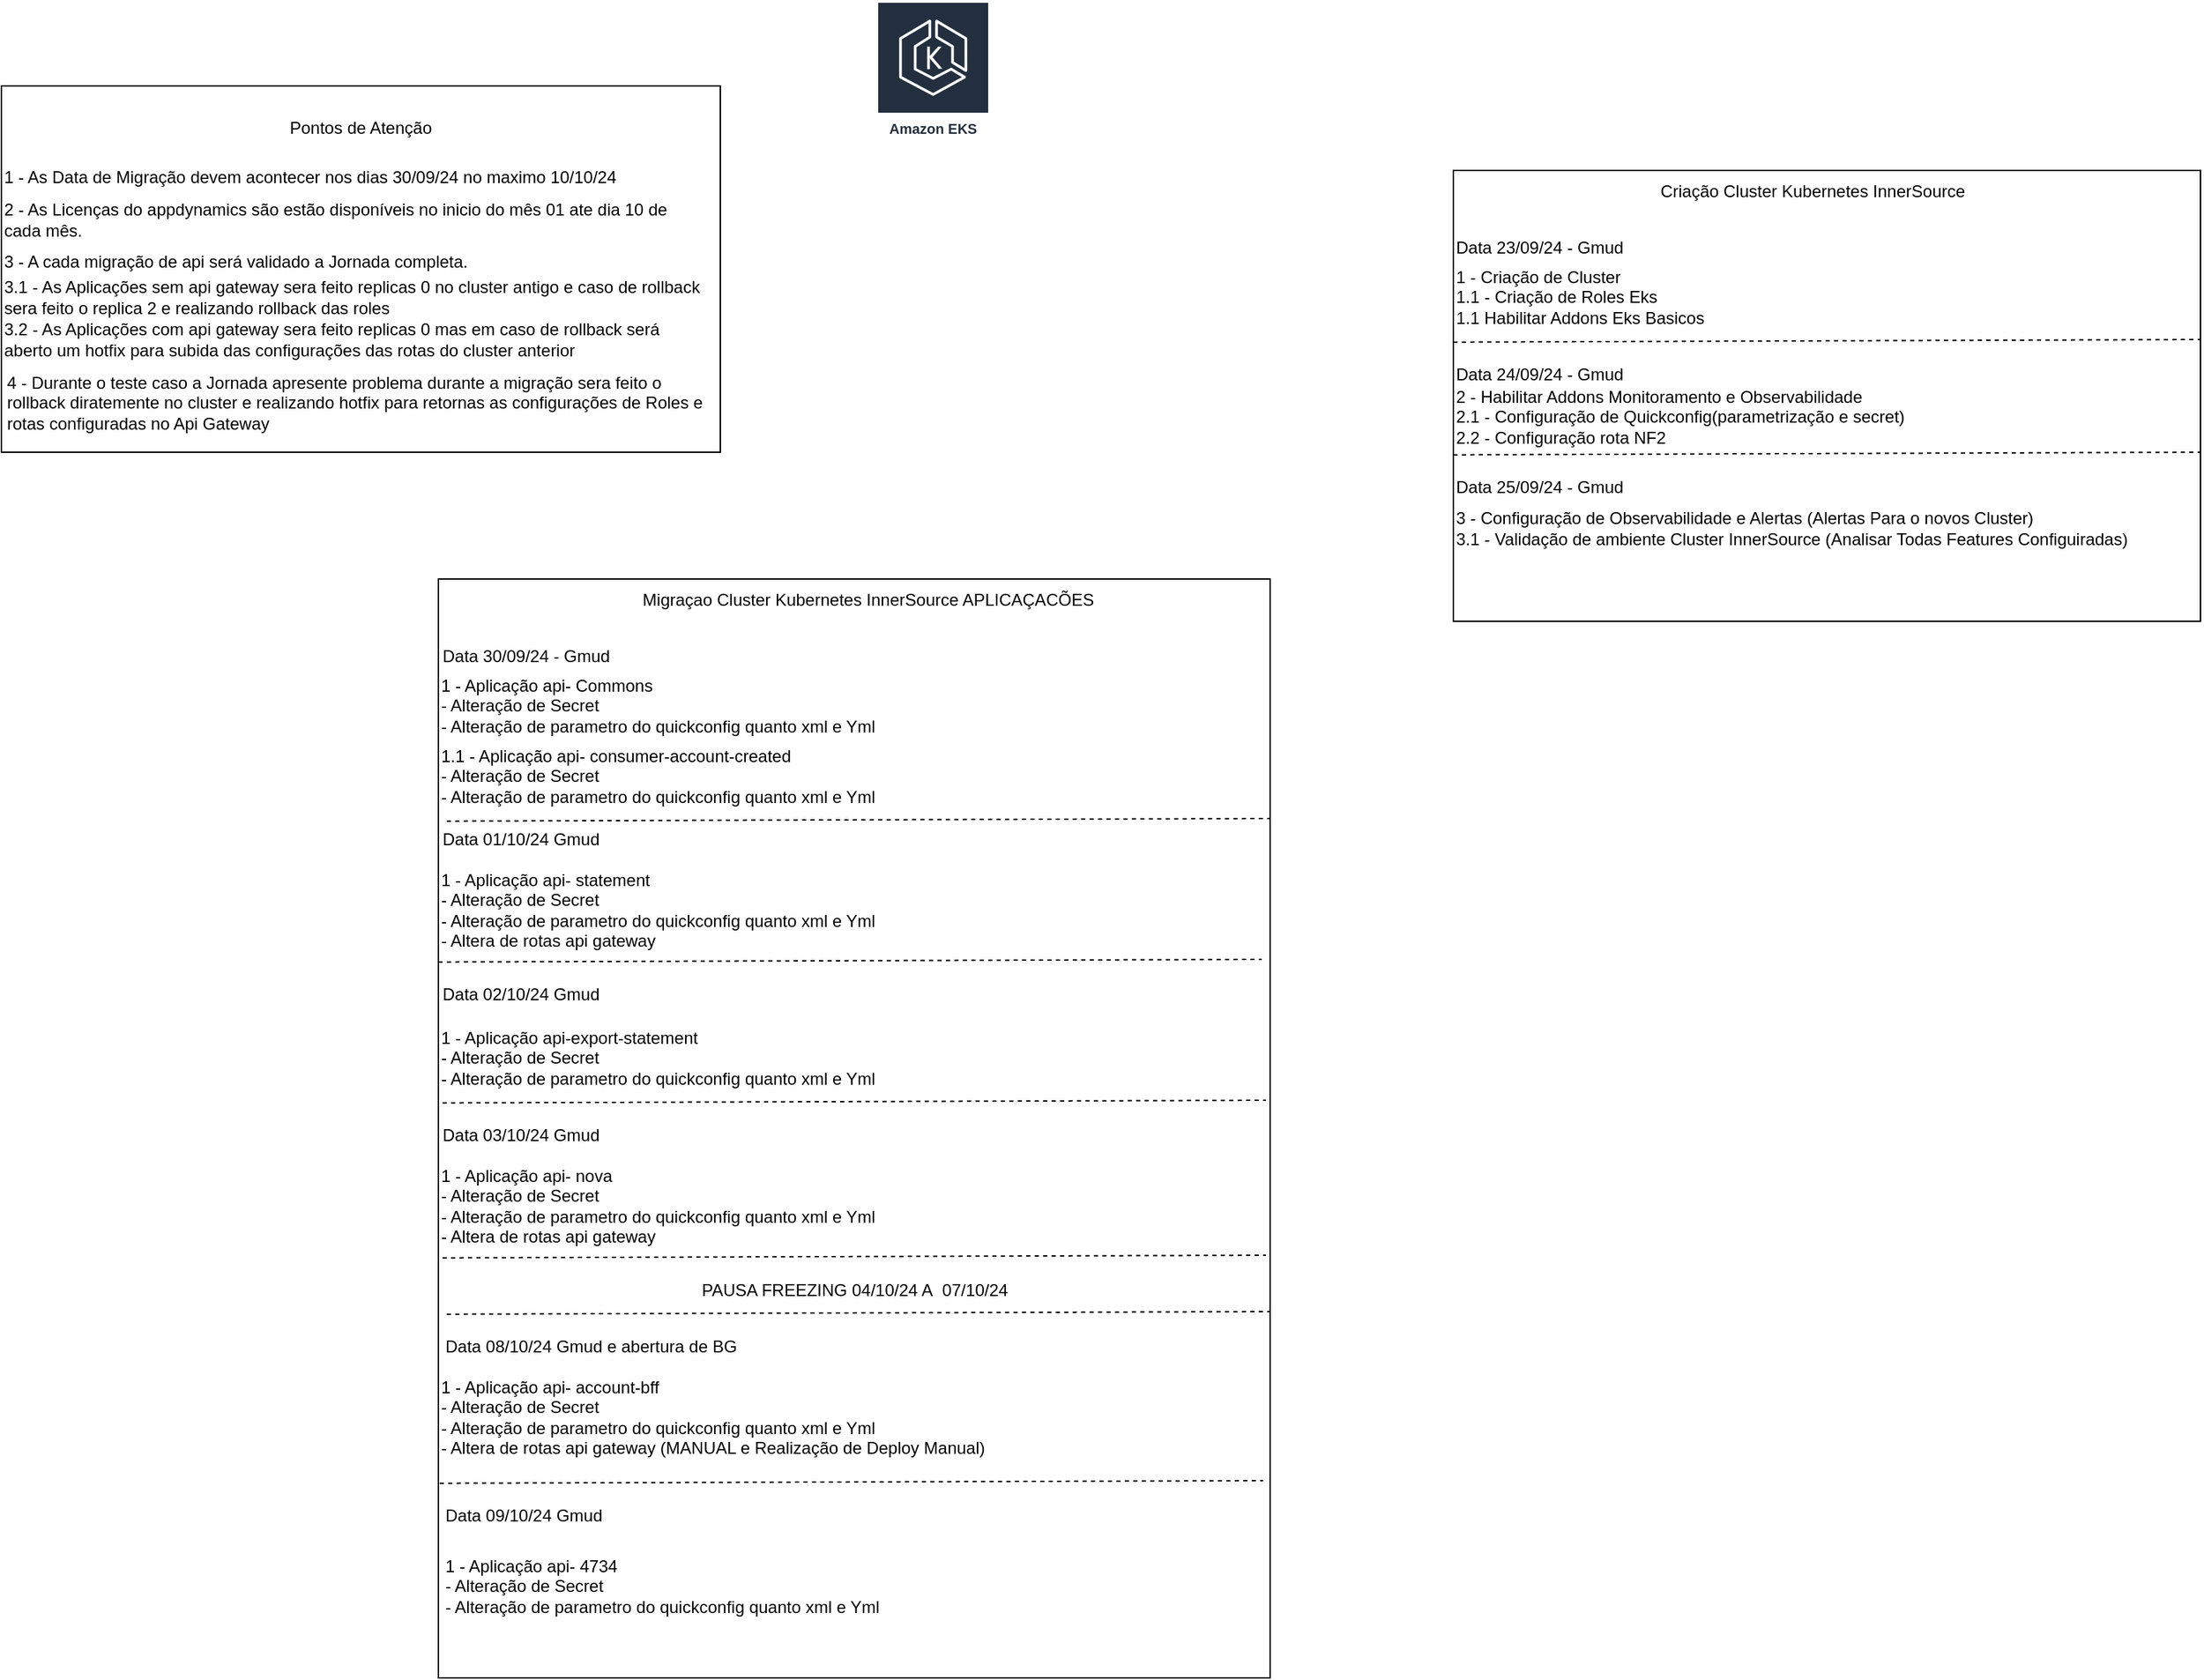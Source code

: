 <mxfile version="24.7.14">
  <diagram name="Página-1" id="I3pmmlBZXCE0Oiy9jYWO">
    <mxGraphModel dx="1877" dy="1691" grid="1" gridSize="10" guides="1" tooltips="1" connect="1" arrows="1" fold="1" page="1" pageScale="1" pageWidth="827" pageHeight="1169" math="0" shadow="0">
      <root>
        <mxCell id="0" />
        <mxCell id="1" parent="0" />
        <mxCell id="749L0UJZ76sSgdRuwirm-2" value="Amazon EKS" style="sketch=0;outlineConnect=0;fontColor=#232F3E;gradientColor=none;strokeColor=#ffffff;fillColor=#232F3E;dashed=0;verticalLabelPosition=middle;verticalAlign=bottom;align=center;html=1;whiteSpace=wrap;fontSize=10;fontStyle=1;spacing=3;shape=mxgraph.aws4.productIcon;prIcon=mxgraph.aws4.eks;" parent="1" vertex="1">
          <mxGeometry x="491" y="-70" width="80" height="100" as="geometry" />
        </mxCell>
        <mxCell id="2CYfJLyTy7LnO7O0X-yu-1" value="" style="rounded=0;whiteSpace=wrap;html=1;" vertex="1" parent="1">
          <mxGeometry x="180" y="340" width="590" height="780" as="geometry" />
        </mxCell>
        <mxCell id="2CYfJLyTy7LnO7O0X-yu-2" value="Migraçao Cluster Kubernetes InnerSource APLICAÇACÕES" style="text;html=1;align=center;verticalAlign=middle;whiteSpace=wrap;rounded=0;" vertex="1" parent="1">
          <mxGeometry x="210" y="340" width="550" height="30" as="geometry" />
        </mxCell>
        <mxCell id="2CYfJLyTy7LnO7O0X-yu-5" value="Data 30/09/24 - Gmud" style="text;html=1;align=left;verticalAlign=middle;whiteSpace=wrap;rounded=0;" vertex="1" parent="1">
          <mxGeometry x="181" y="380" width="390" height="30" as="geometry" />
        </mxCell>
        <mxCell id="2CYfJLyTy7LnO7O0X-yu-6" value="1 - Aplicação api- Commons&lt;div&gt;- Alteração de Secret&lt;/div&gt;&lt;div&gt;- Alteração de parametro do quickconfig quanto xml e Yml&lt;/div&gt;" style="text;html=1;align=left;verticalAlign=middle;whiteSpace=wrap;rounded=0;" vertex="1" parent="1">
          <mxGeometry x="180" y="410" width="580" height="40" as="geometry" />
        </mxCell>
        <mxCell id="2CYfJLyTy7LnO7O0X-yu-7" value="1.1 - Aplicação api- consumer-account-created&lt;div&gt;- Alteração de Secret&lt;/div&gt;&lt;div&gt;- Alteração de parametro do quickconfig quanto xml e Yml&lt;/div&gt;" style="text;html=1;align=left;verticalAlign=middle;whiteSpace=wrap;rounded=0;" vertex="1" parent="1">
          <mxGeometry x="180" y="460" width="580" height="40" as="geometry" />
        </mxCell>
        <mxCell id="2CYfJLyTy7LnO7O0X-yu-10" value="" style="endArrow=none;dashed=1;html=1;rounded=0;exitX=0.006;exitY=0.599;exitDx=0;exitDy=0;exitPerimeter=0;entryX=0.996;entryY=0.596;entryDx=0;entryDy=0;entryPerimeter=0;" edge="1" parent="1">
          <mxGeometry width="50" height="50" relative="1" as="geometry">
            <mxPoint x="185.9" y="511.86" as="sourcePoint" />
            <mxPoint x="770.0" y="510" as="targetPoint" />
          </mxGeometry>
        </mxCell>
        <mxCell id="2CYfJLyTy7LnO7O0X-yu-11" value="Data 01/10/24 Gmud" style="text;html=1;align=left;verticalAlign=middle;whiteSpace=wrap;rounded=0;" vertex="1" parent="1">
          <mxGeometry x="181" y="510" width="390" height="30" as="geometry" />
        </mxCell>
        <mxCell id="2CYfJLyTy7LnO7O0X-yu-12" value="1 - Aplicação api- statement&lt;div&gt;- Alteração de Secret&lt;/div&gt;&lt;div&gt;- Alteração de parametro do quickconfig quanto xml e Yml&lt;br&gt;- Altera de rotas api gateway&amp;nbsp;&lt;/div&gt;" style="text;html=1;align=left;verticalAlign=middle;whiteSpace=wrap;rounded=0;" vertex="1" parent="1">
          <mxGeometry x="180" y="540" width="580" height="70" as="geometry" />
        </mxCell>
        <mxCell id="2CYfJLyTy7LnO7O0X-yu-14" value="" style="endArrow=none;dashed=1;html=1;rounded=0;exitX=0.006;exitY=0.599;exitDx=0;exitDy=0;exitPerimeter=0;entryX=0.996;entryY=0.596;entryDx=0;entryDy=0;entryPerimeter=0;" edge="1" parent="1">
          <mxGeometry width="50" height="50" relative="1" as="geometry">
            <mxPoint x="180.0" y="611.86" as="sourcePoint" />
            <mxPoint x="764.1" y="610" as="targetPoint" />
          </mxGeometry>
        </mxCell>
        <mxCell id="2CYfJLyTy7LnO7O0X-yu-15" value="Data 02/10/24 Gmud" style="text;html=1;align=left;verticalAlign=middle;whiteSpace=wrap;rounded=0;" vertex="1" parent="1">
          <mxGeometry x="181" y="620" width="390" height="30" as="geometry" />
        </mxCell>
        <mxCell id="2CYfJLyTy7LnO7O0X-yu-16" value="1 - Aplicação api-export-statement&lt;div&gt;- Alteração de Secret&lt;/div&gt;&lt;div&gt;- Alteração de parametro do quickconfig quanto xml e Yml&lt;br&gt;&lt;/div&gt;" style="text;html=1;align=left;verticalAlign=middle;whiteSpace=wrap;rounded=0;" vertex="1" parent="1">
          <mxGeometry x="180" y="650" width="580" height="60" as="geometry" />
        </mxCell>
        <mxCell id="2CYfJLyTy7LnO7O0X-yu-17" value="" style="endArrow=none;dashed=1;html=1;rounded=0;exitX=0.006;exitY=0.599;exitDx=0;exitDy=0;exitPerimeter=0;entryX=0.996;entryY=0.596;entryDx=0;entryDy=0;entryPerimeter=0;" edge="1" parent="1">
          <mxGeometry width="50" height="50" relative="1" as="geometry">
            <mxPoint x="182.95" y="711.86" as="sourcePoint" />
            <mxPoint x="767.05" y="710" as="targetPoint" />
          </mxGeometry>
        </mxCell>
        <mxCell id="2CYfJLyTy7LnO7O0X-yu-18" value="Data 03/10/24 Gmud" style="text;html=1;align=left;verticalAlign=middle;whiteSpace=wrap;rounded=0;" vertex="1" parent="1">
          <mxGeometry x="181" y="720" width="390" height="30" as="geometry" />
        </mxCell>
        <mxCell id="2CYfJLyTy7LnO7O0X-yu-19" value="1 - Aplicação api- nova&lt;div&gt;- Alteração de Secret&lt;/div&gt;&lt;div&gt;- Alteração de parametro do quickconfig quanto xml e Yml&lt;br&gt;- Altera de rotas api gateway&amp;nbsp;&lt;/div&gt;" style="text;html=1;align=left;verticalAlign=middle;whiteSpace=wrap;rounded=0;" vertex="1" parent="1">
          <mxGeometry x="180" y="750" width="585" height="70" as="geometry" />
        </mxCell>
        <mxCell id="2CYfJLyTy7LnO7O0X-yu-20" value="" style="endArrow=none;dashed=1;html=1;rounded=0;exitX=0.006;exitY=0.599;exitDx=0;exitDy=0;exitPerimeter=0;entryX=0.996;entryY=0.596;entryDx=0;entryDy=0;entryPerimeter=0;" edge="1" parent="1">
          <mxGeometry width="50" height="50" relative="1" as="geometry">
            <mxPoint x="182.95" y="821.86" as="sourcePoint" />
            <mxPoint x="767.05" y="820" as="targetPoint" />
          </mxGeometry>
        </mxCell>
        <mxCell id="2CYfJLyTy7LnO7O0X-yu-21" value="PAUSA FREEZING 04/10/24 A&amp;nbsp; 07/10/24" style="text;html=1;align=center;verticalAlign=middle;whiteSpace=wrap;rounded=0;" vertex="1" parent="1">
          <mxGeometry x="186" y="830" width="579" height="30" as="geometry" />
        </mxCell>
        <mxCell id="2CYfJLyTy7LnO7O0X-yu-22" value="" style="endArrow=none;dashed=1;html=1;rounded=0;exitX=0.006;exitY=0.599;exitDx=0;exitDy=0;exitPerimeter=0;entryX=0.996;entryY=0.596;entryDx=0;entryDy=0;entryPerimeter=0;" edge="1" parent="1">
          <mxGeometry width="50" height="50" relative="1" as="geometry">
            <mxPoint x="185.9" y="861.86" as="sourcePoint" />
            <mxPoint x="770" y="860" as="targetPoint" />
          </mxGeometry>
        </mxCell>
        <mxCell id="2CYfJLyTy7LnO7O0X-yu-23" value="Data 08/10/24 Gmud e abertura de BG" style="text;html=1;align=left;verticalAlign=middle;whiteSpace=wrap;rounded=0;" vertex="1" parent="1">
          <mxGeometry x="183" y="870" width="390" height="30" as="geometry" />
        </mxCell>
        <mxCell id="2CYfJLyTy7LnO7O0X-yu-24" value="1 - Aplicação api- account-bff&lt;div&gt;- Alteração de Secret&lt;/div&gt;&lt;div&gt;- Alteração de parametro do quickconfig quanto xml e Yml&lt;br&gt;- Altera de rotas api gateway (MANUAL e Realização de Deploy Manual)&lt;/div&gt;" style="text;html=1;align=left;verticalAlign=middle;whiteSpace=wrap;rounded=0;" vertex="1" parent="1">
          <mxGeometry x="180" y="900" width="585" height="70" as="geometry" />
        </mxCell>
        <mxCell id="2CYfJLyTy7LnO7O0X-yu-25" value="" style="endArrow=none;dashed=1;html=1;rounded=0;exitX=0.006;exitY=0.599;exitDx=0;exitDy=0;exitPerimeter=0;entryX=0.996;entryY=0.596;entryDx=0;entryDy=0;entryPerimeter=0;" edge="1" parent="1">
          <mxGeometry width="50" height="50" relative="1" as="geometry">
            <mxPoint x="180.9" y="981.86" as="sourcePoint" />
            <mxPoint x="765" y="980" as="targetPoint" />
          </mxGeometry>
        </mxCell>
        <mxCell id="2CYfJLyTy7LnO7O0X-yu-26" value="Data 09/10/24 Gmud" style="text;html=1;align=left;verticalAlign=middle;whiteSpace=wrap;rounded=0;" vertex="1" parent="1">
          <mxGeometry x="183" y="990" width="390" height="30" as="geometry" />
        </mxCell>
        <mxCell id="2CYfJLyTy7LnO7O0X-yu-27" value="1 - Aplicação api- 4734&lt;div&gt;- Alteração de Secret&lt;/div&gt;&lt;div&gt;- Alteração de parametro do quickconfig quanto xml e Yml&lt;br&gt;&lt;/div&gt;" style="text;html=1;align=left;verticalAlign=middle;whiteSpace=wrap;rounded=0;" vertex="1" parent="1">
          <mxGeometry x="182.5" y="1020" width="585" height="70" as="geometry" />
        </mxCell>
        <mxCell id="2CYfJLyTy7LnO7O0X-yu-28" value="" style="rounded=0;whiteSpace=wrap;html=1;" vertex="1" parent="1">
          <mxGeometry x="900" y="50" width="530" height="320" as="geometry" />
        </mxCell>
        <mxCell id="2CYfJLyTy7LnO7O0X-yu-29" value="Criação Cluster Kubernetes InnerSource" style="text;html=1;align=center;verticalAlign=middle;whiteSpace=wrap;rounded=0;" vertex="1" parent="1">
          <mxGeometry x="880" y="50" width="550" height="30" as="geometry" />
        </mxCell>
        <mxCell id="2CYfJLyTy7LnO7O0X-yu-30" value="Data 23/09/24 - Gmud" style="text;html=1;align=left;verticalAlign=middle;whiteSpace=wrap;rounded=0;" vertex="1" parent="1">
          <mxGeometry x="900" y="90" width="390" height="30" as="geometry" />
        </mxCell>
        <mxCell id="2CYfJLyTy7LnO7O0X-yu-32" value="&lt;div&gt;1 - Criação de Cluster&amp;nbsp;&lt;/div&gt;&lt;div&gt;1.1 - Criação de Roles Eks&lt;/div&gt;&lt;div&gt;1.1 Habilitar Addons Eks Basicos&lt;/div&gt;" style="text;html=1;align=left;verticalAlign=middle;whiteSpace=wrap;rounded=0;" vertex="1" parent="1">
          <mxGeometry x="900" y="110" width="375" height="60" as="geometry" />
        </mxCell>
        <mxCell id="2CYfJLyTy7LnO7O0X-yu-33" value="Data 24/09/24 - Gmud" style="text;html=1;align=left;verticalAlign=middle;whiteSpace=wrap;rounded=0;" vertex="1" parent="1">
          <mxGeometry x="900" y="180" width="390" height="30" as="geometry" />
        </mxCell>
        <mxCell id="2CYfJLyTy7LnO7O0X-yu-34" value="&lt;div&gt;2 - Habilitar Addons Monitoramento e Observabilidade&amp;nbsp;&lt;/div&gt;&lt;div&gt;2.1 - Configuração de Quickconfig(parametrização e secret)&amp;nbsp;&lt;br&gt;2.2 - Configuração rota NF2&lt;/div&gt;" style="text;html=1;align=left;verticalAlign=middle;whiteSpace=wrap;rounded=0;" vertex="1" parent="1">
          <mxGeometry x="900" y="200" width="375" height="50" as="geometry" />
        </mxCell>
        <mxCell id="2CYfJLyTy7LnO7O0X-yu-35" value="" style="endArrow=none;dashed=1;html=1;rounded=0;exitX=0.006;exitY=0.599;exitDx=0;exitDy=0;exitPerimeter=0;" edge="1" parent="1">
          <mxGeometry width="50" height="50" relative="1" as="geometry">
            <mxPoint x="900" y="171.86" as="sourcePoint" />
            <mxPoint x="1430" y="170" as="targetPoint" />
          </mxGeometry>
        </mxCell>
        <mxCell id="2CYfJLyTy7LnO7O0X-yu-37" value="" style="endArrow=none;dashed=1;html=1;rounded=0;exitX=0.006;exitY=0.599;exitDx=0;exitDy=0;exitPerimeter=0;" edge="1" parent="1">
          <mxGeometry width="50" height="50" relative="1" as="geometry">
            <mxPoint x="900" y="251.86" as="sourcePoint" />
            <mxPoint x="1430" y="250" as="targetPoint" />
          </mxGeometry>
        </mxCell>
        <mxCell id="2CYfJLyTy7LnO7O0X-yu-38" value="Data 25/09/24 - Gmud" style="text;html=1;align=left;verticalAlign=middle;whiteSpace=wrap;rounded=0;" vertex="1" parent="1">
          <mxGeometry x="900" y="260" width="390" height="30" as="geometry" />
        </mxCell>
        <mxCell id="2CYfJLyTy7LnO7O0X-yu-39" value="&lt;div&gt;3 - Configuração de Observabilidade e Alertas (Alertas Para o novos Cluster)&lt;/div&gt;&lt;div&gt;3.1 - Validação de ambiente Cluster InnerSource (Analisar Todas Features Configuiradas)&lt;/div&gt;" style="text;html=1;align=left;verticalAlign=middle;whiteSpace=wrap;rounded=0;" vertex="1" parent="1">
          <mxGeometry x="900" y="279" width="510" height="50" as="geometry" />
        </mxCell>
        <mxCell id="2CYfJLyTy7LnO7O0X-yu-40" value="" style="rounded=0;whiteSpace=wrap;html=1;" vertex="1" parent="1">
          <mxGeometry x="-130" y="-10" width="510" height="260" as="geometry" />
        </mxCell>
        <mxCell id="2CYfJLyTy7LnO7O0X-yu-41" value="Pontos de Atenção" style="text;html=1;align=center;verticalAlign=middle;whiteSpace=wrap;rounded=0;" vertex="1" parent="1">
          <mxGeometry x="-130" width="510" height="40" as="geometry" />
        </mxCell>
        <mxCell id="2CYfJLyTy7LnO7O0X-yu-42" value="1 - As Data de Migração devem acontecer nos dias 30/09/24 no maximo 10/10/24" style="text;html=1;align=left;verticalAlign=middle;whiteSpace=wrap;rounded=0;" vertex="1" parent="1">
          <mxGeometry x="-130" y="40" width="450" height="30" as="geometry" />
        </mxCell>
        <mxCell id="2CYfJLyTy7LnO7O0X-yu-43" value="2 - As Licenças do appdynamics são estão disponíveis no inicio do mês 01 ate dia 10 de cada mês." style="text;html=1;align=left;verticalAlign=middle;whiteSpace=wrap;rounded=0;" vertex="1" parent="1">
          <mxGeometry x="-130" y="70" width="500" height="30" as="geometry" />
        </mxCell>
        <mxCell id="2CYfJLyTy7LnO7O0X-yu-44" value="3 - A cada migração de api será validado a Jornada completa." style="text;html=1;align=left;verticalAlign=middle;whiteSpace=wrap;rounded=0;" vertex="1" parent="1">
          <mxGeometry x="-130" y="100" width="500" height="30" as="geometry" />
        </mxCell>
        <mxCell id="2CYfJLyTy7LnO7O0X-yu-45" value="3.1 - As Aplicações sem api gateway sera feito replicas 0 no cluster antigo e caso de rollback sera feito o replica 2 e realizando rollback das roles" style="text;html=1;align=left;verticalAlign=middle;whiteSpace=wrap;rounded=0;" vertex="1" parent="1">
          <mxGeometry x="-130" y="125" width="500" height="30" as="geometry" />
        </mxCell>
        <mxCell id="2CYfJLyTy7LnO7O0X-yu-46" value="3.2 - As Aplicações com api gateway sera feito replicas 0 mas em caso de rollback será aberto um hotfix para subida das configurações das rotas do cluster anterior" style="text;html=1;align=left;verticalAlign=middle;whiteSpace=wrap;rounded=0;" vertex="1" parent="1">
          <mxGeometry x="-130" y="155" width="500" height="30" as="geometry" />
        </mxCell>
        <mxCell id="2CYfJLyTy7LnO7O0X-yu-47" value="4 - Durante o teste caso a Jornada apresente problema durante a migração sera feito o rollback diratemente no cluster e realizando hotfix para retornas as configurações de Roles e rotas configuradas no Api Gateway" style="text;html=1;align=left;verticalAlign=middle;whiteSpace=wrap;rounded=0;" vertex="1" parent="1">
          <mxGeometry x="-128" y="190" width="500" height="50" as="geometry" />
        </mxCell>
      </root>
    </mxGraphModel>
  </diagram>
</mxfile>
